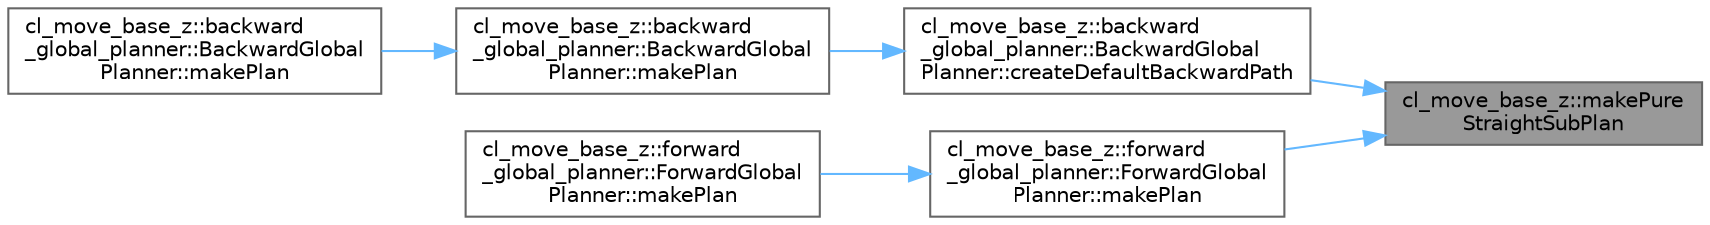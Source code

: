 digraph "cl_move_base_z::makePureStraightSubPlan"
{
 // LATEX_PDF_SIZE
  bgcolor="transparent";
  edge [fontname=Helvetica,fontsize=10,labelfontname=Helvetica,labelfontsize=10];
  node [fontname=Helvetica,fontsize=10,shape=box,height=0.2,width=0.4];
  rankdir="RL";
  Node1 [label="cl_move_base_z::makePure\lStraightSubPlan",height=0.2,width=0.4,color="gray40", fillcolor="grey60", style="filled", fontcolor="black",tooltip=" "];
  Node1 -> Node2 [dir="back",color="steelblue1",style="solid"];
  Node2 [label="cl_move_base_z::backward\l_global_planner::BackwardGlobal\lPlanner::createDefaultBackwardPath",height=0.2,width=0.4,color="grey40", fillcolor="white", style="filled",URL="$classcl__move__base__z_1_1backward__global__planner_1_1BackwardGlobalPlanner.html#a1b4d2eb717f9f63f2309def37c6ce297",tooltip=" "];
  Node2 -> Node3 [dir="back",color="steelblue1",style="solid"];
  Node3 [label="cl_move_base_z::backward\l_global_planner::BackwardGlobal\lPlanner::makePlan",height=0.2,width=0.4,color="grey40", fillcolor="white", style="filled",URL="$classcl__move__base__z_1_1backward__global__planner_1_1BackwardGlobalPlanner.html#a3f1f3c81e7c52c9305544fd793741a41",tooltip=" "];
  Node3 -> Node4 [dir="back",color="steelblue1",style="solid"];
  Node4 [label="cl_move_base_z::backward\l_global_planner::BackwardGlobal\lPlanner::makePlan",height=0.2,width=0.4,color="grey40", fillcolor="white", style="filled",URL="$classcl__move__base__z_1_1backward__global__planner_1_1BackwardGlobalPlanner.html#a2fe289017031d072f4ac32d017fe989d",tooltip=" "];
  Node1 -> Node5 [dir="back",color="steelblue1",style="solid"];
  Node5 [label="cl_move_base_z::forward\l_global_planner::ForwardGlobal\lPlanner::makePlan",height=0.2,width=0.4,color="grey40", fillcolor="white", style="filled",URL="$classcl__move__base__z_1_1forward__global__planner_1_1ForwardGlobalPlanner.html#a9d7c48877a390ca3cc580a7ffa50d316",tooltip=" "];
  Node5 -> Node6 [dir="back",color="steelblue1",style="solid"];
  Node6 [label="cl_move_base_z::forward\l_global_planner::ForwardGlobal\lPlanner::makePlan",height=0.2,width=0.4,color="grey40", fillcolor="white", style="filled",URL="$classcl__move__base__z_1_1forward__global__planner_1_1ForwardGlobalPlanner.html#ab01769603169105e92d9b6e479147bce",tooltip=" "];
}
